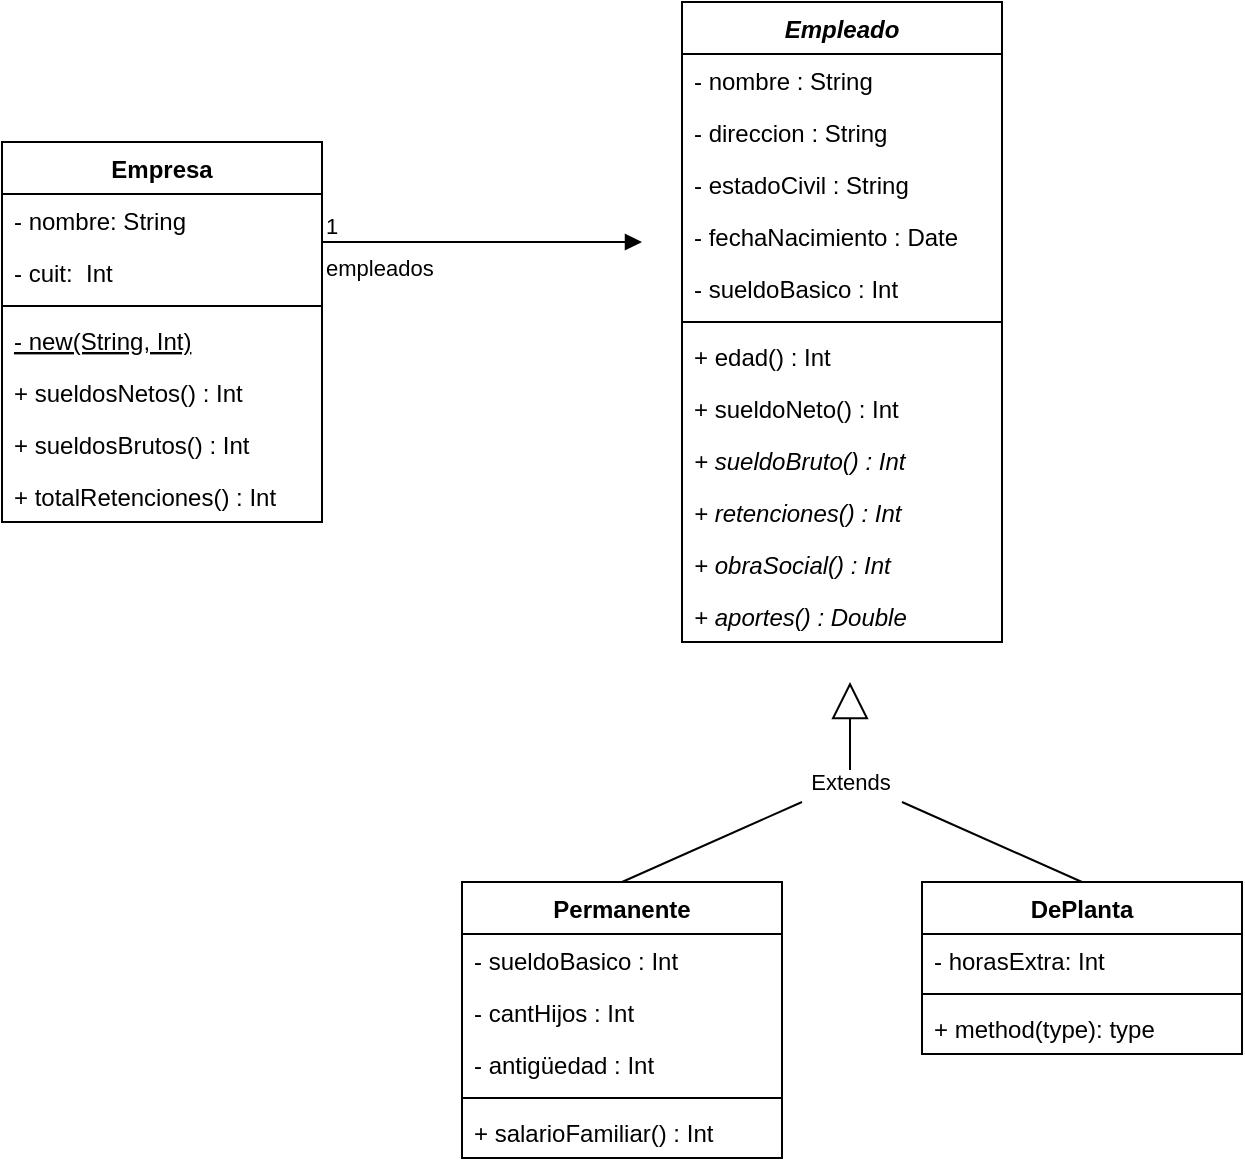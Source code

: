 <mxfile version="17.4.1" type="github"><diagram id="iMbxEKJE8C0Ht4zGlecQ" name="Page-1"><mxGraphModel dx="862" dy="450" grid="1" gridSize="10" guides="1" tooltips="1" connect="1" arrows="1" fold="1" page="1" pageScale="1" pageWidth="827" pageHeight="1169" math="0" shadow="0"><root><mxCell id="0"/><mxCell id="1" parent="0"/><mxCell id="90B9rFCEqpF_Ux3wK60N-1" value="Empresa" style="swimlane;fontStyle=1;align=center;verticalAlign=top;childLayout=stackLayout;horizontal=1;startSize=26;horizontalStack=0;resizeParent=1;resizeParentMax=0;resizeLast=0;collapsible=1;marginBottom=0;" parent="1" vertex="1"><mxGeometry x="240" y="70" width="160" height="190" as="geometry"/></mxCell><mxCell id="90B9rFCEqpF_Ux3wK60N-2" value="- nombre: String" style="text;strokeColor=none;fillColor=none;align=left;verticalAlign=top;spacingLeft=4;spacingRight=4;overflow=hidden;rotatable=0;points=[[0,0.5],[1,0.5]];portConstraint=eastwest;" parent="90B9rFCEqpF_Ux3wK60N-1" vertex="1"><mxGeometry y="26" width="160" height="26" as="geometry"/></mxCell><mxCell id="90B9rFCEqpF_Ux3wK60N-5" value="- cuit:  Int" style="text;strokeColor=none;fillColor=none;align=left;verticalAlign=top;spacingLeft=4;spacingRight=4;overflow=hidden;rotatable=0;points=[[0,0.5],[1,0.5]];portConstraint=eastwest;" parent="90B9rFCEqpF_Ux3wK60N-1" vertex="1"><mxGeometry y="52" width="160" height="26" as="geometry"/></mxCell><mxCell id="90B9rFCEqpF_Ux3wK60N-3" value="" style="line;strokeWidth=1;fillColor=none;align=left;verticalAlign=middle;spacingTop=-1;spacingLeft=3;spacingRight=3;rotatable=0;labelPosition=right;points=[];portConstraint=eastwest;" parent="90B9rFCEqpF_Ux3wK60N-1" vertex="1"><mxGeometry y="78" width="160" height="8" as="geometry"/></mxCell><mxCell id="90B9rFCEqpF_Ux3wK60N-43" value="- new(String, Int)" style="text;strokeColor=none;fillColor=none;align=left;verticalAlign=top;spacingLeft=4;spacingRight=4;overflow=hidden;rotatable=0;points=[[0,0.5],[1,0.5]];portConstraint=eastwest;fontStyle=4" parent="90B9rFCEqpF_Ux3wK60N-1" vertex="1"><mxGeometry y="86" width="160" height="26" as="geometry"/></mxCell><mxCell id="90B9rFCEqpF_Ux3wK60N-40" value="+ sueldosNetos() : Int" style="text;strokeColor=none;fillColor=none;align=left;verticalAlign=top;spacingLeft=4;spacingRight=4;overflow=hidden;rotatable=0;points=[[0,0.5],[1,0.5]];portConstraint=eastwest;" parent="90B9rFCEqpF_Ux3wK60N-1" vertex="1"><mxGeometry y="112" width="160" height="26" as="geometry"/></mxCell><mxCell id="90B9rFCEqpF_Ux3wK60N-42" value="+ sueldosBrutos() : Int" style="text;strokeColor=none;fillColor=none;align=left;verticalAlign=top;spacingLeft=4;spacingRight=4;overflow=hidden;rotatable=0;points=[[0,0.5],[1,0.5]];portConstraint=eastwest;" parent="90B9rFCEqpF_Ux3wK60N-1" vertex="1"><mxGeometry y="138" width="160" height="26" as="geometry"/></mxCell><mxCell id="90B9rFCEqpF_Ux3wK60N-41" value="+ totalRetenciones() : Int" style="text;strokeColor=none;fillColor=none;align=left;verticalAlign=top;spacingLeft=4;spacingRight=4;overflow=hidden;rotatable=0;points=[[0,0.5],[1,0.5]];portConstraint=eastwest;" parent="90B9rFCEqpF_Ux3wK60N-1" vertex="1"><mxGeometry y="164" width="160" height="26" as="geometry"/></mxCell><mxCell id="90B9rFCEqpF_Ux3wK60N-8" value="empleados" style="endArrow=block;endFill=1;html=1;edgeStyle=orthogonalEdgeStyle;align=left;verticalAlign=top;rounded=0;" parent="1" edge="1"><mxGeometry x="-1" relative="1" as="geometry"><mxPoint x="400" y="120" as="sourcePoint"/><mxPoint x="560" y="120" as="targetPoint"/></mxGeometry></mxCell><mxCell id="90B9rFCEqpF_Ux3wK60N-9" value="1" style="edgeLabel;resizable=0;html=1;align=left;verticalAlign=bottom;" parent="90B9rFCEqpF_Ux3wK60N-8" connectable="0" vertex="1"><mxGeometry x="-1" relative="1" as="geometry"/></mxCell><mxCell id="90B9rFCEqpF_Ux3wK60N-10" value="Empleado" style="swimlane;fontStyle=3;align=center;verticalAlign=top;childLayout=stackLayout;horizontal=1;startSize=26;horizontalStack=0;resizeParent=1;resizeParentMax=0;resizeLast=0;collapsible=1;marginBottom=0;" parent="1" vertex="1"><mxGeometry x="580" width="160" height="320" as="geometry"/></mxCell><mxCell id="90B9rFCEqpF_Ux3wK60N-11" value="- nombre : String" style="text;strokeColor=none;fillColor=none;align=left;verticalAlign=top;spacingLeft=4;spacingRight=4;overflow=hidden;rotatable=0;points=[[0,0.5],[1,0.5]];portConstraint=eastwest;" parent="90B9rFCEqpF_Ux3wK60N-10" vertex="1"><mxGeometry y="26" width="160" height="26" as="geometry"/></mxCell><mxCell id="90B9rFCEqpF_Ux3wK60N-14" value="- direccion : String" style="text;strokeColor=none;fillColor=none;align=left;verticalAlign=top;spacingLeft=4;spacingRight=4;overflow=hidden;rotatable=0;points=[[0,0.5],[1,0.5]];portConstraint=eastwest;" parent="90B9rFCEqpF_Ux3wK60N-10" vertex="1"><mxGeometry y="52" width="160" height="26" as="geometry"/></mxCell><mxCell id="90B9rFCEqpF_Ux3wK60N-15" value="- estadoCivil : String" style="text;strokeColor=none;fillColor=none;align=left;verticalAlign=top;spacingLeft=4;spacingRight=4;overflow=hidden;rotatable=0;points=[[0,0.5],[1,0.5]];portConstraint=eastwest;" parent="90B9rFCEqpF_Ux3wK60N-10" vertex="1"><mxGeometry y="78" width="160" height="26" as="geometry"/></mxCell><mxCell id="90B9rFCEqpF_Ux3wK60N-16" value="- fechaNacimiento : Date" style="text;strokeColor=none;fillColor=none;align=left;verticalAlign=top;spacingLeft=4;spacingRight=4;overflow=hidden;rotatable=0;points=[[0,0.5],[1,0.5]];portConstraint=eastwest;" parent="90B9rFCEqpF_Ux3wK60N-10" vertex="1"><mxGeometry y="104" width="160" height="26" as="geometry"/></mxCell><mxCell id="90B9rFCEqpF_Ux3wK60N-17" value="- sueldoBasico : Int" style="text;strokeColor=none;fillColor=none;align=left;verticalAlign=top;spacingLeft=4;spacingRight=4;overflow=hidden;rotatable=0;points=[[0,0.5],[1,0.5]];portConstraint=eastwest;" parent="90B9rFCEqpF_Ux3wK60N-10" vertex="1"><mxGeometry y="130" width="160" height="26" as="geometry"/></mxCell><mxCell id="90B9rFCEqpF_Ux3wK60N-12" value="" style="line;strokeWidth=1;fillColor=none;align=left;verticalAlign=middle;spacingTop=-1;spacingLeft=3;spacingRight=3;rotatable=0;labelPosition=right;points=[];portConstraint=eastwest;" parent="90B9rFCEqpF_Ux3wK60N-10" vertex="1"><mxGeometry y="156" width="160" height="8" as="geometry"/></mxCell><mxCell id="90B9rFCEqpF_Ux3wK60N-13" value="+ edad() : Int" style="text;strokeColor=none;fillColor=none;align=left;verticalAlign=top;spacingLeft=4;spacingRight=4;overflow=hidden;rotatable=0;points=[[0,0.5],[1,0.5]];portConstraint=eastwest;" parent="90B9rFCEqpF_Ux3wK60N-10" vertex="1"><mxGeometry y="164" width="160" height="26" as="geometry"/></mxCell><mxCell id="90B9rFCEqpF_Ux3wK60N-31" value="+ sueldoNeto() : Int" style="text;strokeColor=none;fillColor=none;align=left;verticalAlign=top;spacingLeft=4;spacingRight=4;overflow=hidden;rotatable=0;points=[[0,0.5],[1,0.5]];portConstraint=eastwest;fontStyle=0" parent="90B9rFCEqpF_Ux3wK60N-10" vertex="1"><mxGeometry y="190" width="160" height="26" as="geometry"/></mxCell><mxCell id="90B9rFCEqpF_Ux3wK60N-18" value="+ sueldoBruto() : Int" style="text;strokeColor=none;fillColor=none;align=left;verticalAlign=top;spacingLeft=4;spacingRight=4;overflow=hidden;rotatable=0;points=[[0,0.5],[1,0.5]];portConstraint=eastwest;fontStyle=2" parent="90B9rFCEqpF_Ux3wK60N-10" vertex="1"><mxGeometry y="216" width="160" height="26" as="geometry"/></mxCell><mxCell id="90B9rFCEqpF_Ux3wK60N-32" value="+ retenciones() : Int" style="text;strokeColor=none;fillColor=none;align=left;verticalAlign=top;spacingLeft=4;spacingRight=4;overflow=hidden;rotatable=0;points=[[0,0.5],[1,0.5]];portConstraint=eastwest;fontStyle=2" parent="90B9rFCEqpF_Ux3wK60N-10" vertex="1"><mxGeometry y="242" width="160" height="26" as="geometry"/></mxCell><mxCell id="90B9rFCEqpF_Ux3wK60N-36" value="+ obraSocial() : Int" style="text;strokeColor=none;fillColor=none;align=left;verticalAlign=top;spacingLeft=4;spacingRight=4;overflow=hidden;rotatable=0;points=[[0,0.5],[1,0.5]];portConstraint=eastwest;fontStyle=2" parent="90B9rFCEqpF_Ux3wK60N-10" vertex="1"><mxGeometry y="268" width="160" height="26" as="geometry"/></mxCell><mxCell id="90B9rFCEqpF_Ux3wK60N-39" value="+ aportes() : Double" style="text;strokeColor=none;fillColor=none;align=left;verticalAlign=top;spacingLeft=4;spacingRight=4;overflow=hidden;rotatable=0;points=[[0,0.5],[1,0.5]];portConstraint=eastwest;fontStyle=2" parent="90B9rFCEqpF_Ux3wK60N-10" vertex="1"><mxGeometry y="294" width="160" height="26" as="geometry"/></mxCell><mxCell id="90B9rFCEqpF_Ux3wK60N-19" value="Extends" style="endArrow=block;endSize=16;endFill=0;html=1;rounded=0;" parent="1" edge="1"><mxGeometry x="-1" width="160" relative="1" as="geometry"><mxPoint x="664" y="390" as="sourcePoint"/><mxPoint x="664" y="340" as="targetPoint"/><mxPoint as="offset"/></mxGeometry></mxCell><mxCell id="90B9rFCEqpF_Ux3wK60N-21" value="Permanente" style="swimlane;fontStyle=1;align=center;verticalAlign=top;childLayout=stackLayout;horizontal=1;startSize=26;horizontalStack=0;resizeParent=1;resizeParentMax=0;resizeLast=0;collapsible=1;marginBottom=0;" parent="1" vertex="1"><mxGeometry x="470" y="440" width="160" height="138" as="geometry"/></mxCell><mxCell id="90B9rFCEqpF_Ux3wK60N-34" value="- sueldoBasico : Int" style="text;strokeColor=none;fillColor=none;align=left;verticalAlign=top;spacingLeft=4;spacingRight=4;overflow=hidden;rotatable=0;points=[[0,0.5],[1,0.5]];portConstraint=eastwest;" parent="90B9rFCEqpF_Ux3wK60N-21" vertex="1"><mxGeometry y="26" width="160" height="26" as="geometry"/></mxCell><mxCell id="90B9rFCEqpF_Ux3wK60N-35" value="- cantHijos : Int" style="text;strokeColor=none;fillColor=none;align=left;verticalAlign=top;spacingLeft=4;spacingRight=4;overflow=hidden;rotatable=0;points=[[0,0.5],[1,0.5]];portConstraint=eastwest;" parent="90B9rFCEqpF_Ux3wK60N-21" vertex="1"><mxGeometry y="52" width="160" height="26" as="geometry"/></mxCell><mxCell id="90B9rFCEqpF_Ux3wK60N-22" value="- antigüedad : Int" style="text;strokeColor=none;fillColor=none;align=left;verticalAlign=top;spacingLeft=4;spacingRight=4;overflow=hidden;rotatable=0;points=[[0,0.5],[1,0.5]];portConstraint=eastwest;" parent="90B9rFCEqpF_Ux3wK60N-21" vertex="1"><mxGeometry y="78" width="160" height="26" as="geometry"/></mxCell><mxCell id="90B9rFCEqpF_Ux3wK60N-23" value="" style="line;strokeWidth=1;fillColor=none;align=left;verticalAlign=middle;spacingTop=-1;spacingLeft=3;spacingRight=3;rotatable=0;labelPosition=right;points=[];portConstraint=eastwest;" parent="90B9rFCEqpF_Ux3wK60N-21" vertex="1"><mxGeometry y="104" width="160" height="8" as="geometry"/></mxCell><mxCell id="90B9rFCEqpF_Ux3wK60N-24" value="+ salarioFamiliar() : Int" style="text;strokeColor=none;fillColor=none;align=left;verticalAlign=top;spacingLeft=4;spacingRight=4;overflow=hidden;rotatable=0;points=[[0,0.5],[1,0.5]];portConstraint=eastwest;" parent="90B9rFCEqpF_Ux3wK60N-21" vertex="1"><mxGeometry y="112" width="160" height="26" as="geometry"/></mxCell><mxCell id="90B9rFCEqpF_Ux3wK60N-25" value="DePlanta" style="swimlane;fontStyle=1;align=center;verticalAlign=top;childLayout=stackLayout;horizontal=1;startSize=26;horizontalStack=0;resizeParent=1;resizeParentMax=0;resizeLast=0;collapsible=1;marginBottom=0;" parent="1" vertex="1"><mxGeometry x="700" y="440" width="160" height="86" as="geometry"/></mxCell><mxCell id="90B9rFCEqpF_Ux3wK60N-26" value="- horasExtra: Int" style="text;strokeColor=none;fillColor=none;align=left;verticalAlign=top;spacingLeft=4;spacingRight=4;overflow=hidden;rotatable=0;points=[[0,0.5],[1,0.5]];portConstraint=eastwest;" parent="90B9rFCEqpF_Ux3wK60N-25" vertex="1"><mxGeometry y="26" width="160" height="26" as="geometry"/></mxCell><mxCell id="90B9rFCEqpF_Ux3wK60N-27" value="" style="line;strokeWidth=1;fillColor=none;align=left;verticalAlign=middle;spacingTop=-1;spacingLeft=3;spacingRight=3;rotatable=0;labelPosition=right;points=[];portConstraint=eastwest;" parent="90B9rFCEqpF_Ux3wK60N-25" vertex="1"><mxGeometry y="52" width="160" height="8" as="geometry"/></mxCell><mxCell id="90B9rFCEqpF_Ux3wK60N-28" value="+ method(type): type" style="text;strokeColor=none;fillColor=none;align=left;verticalAlign=top;spacingLeft=4;spacingRight=4;overflow=hidden;rotatable=0;points=[[0,0.5],[1,0.5]];portConstraint=eastwest;" parent="90B9rFCEqpF_Ux3wK60N-25" vertex="1"><mxGeometry y="60" width="160" height="26" as="geometry"/></mxCell><mxCell id="90B9rFCEqpF_Ux3wK60N-29" value="" style="endArrow=none;html=1;rounded=0;exitX=0.5;exitY=0;exitDx=0;exitDy=0;" parent="1" source="90B9rFCEqpF_Ux3wK60N-21" edge="1"><mxGeometry width="50" height="50" relative="1" as="geometry"><mxPoint x="550" y="500" as="sourcePoint"/><mxPoint x="640" y="400" as="targetPoint"/></mxGeometry></mxCell><mxCell id="90B9rFCEqpF_Ux3wK60N-30" value="" style="endArrow=none;html=1;rounded=0;exitX=0.5;exitY=0;exitDx=0;exitDy=0;" parent="1" source="90B9rFCEqpF_Ux3wK60N-25" edge="1"><mxGeometry width="50" height="50" relative="1" as="geometry"><mxPoint x="510" y="450" as="sourcePoint"/><mxPoint x="690" y="400" as="targetPoint"/></mxGeometry></mxCell></root></mxGraphModel></diagram></mxfile>